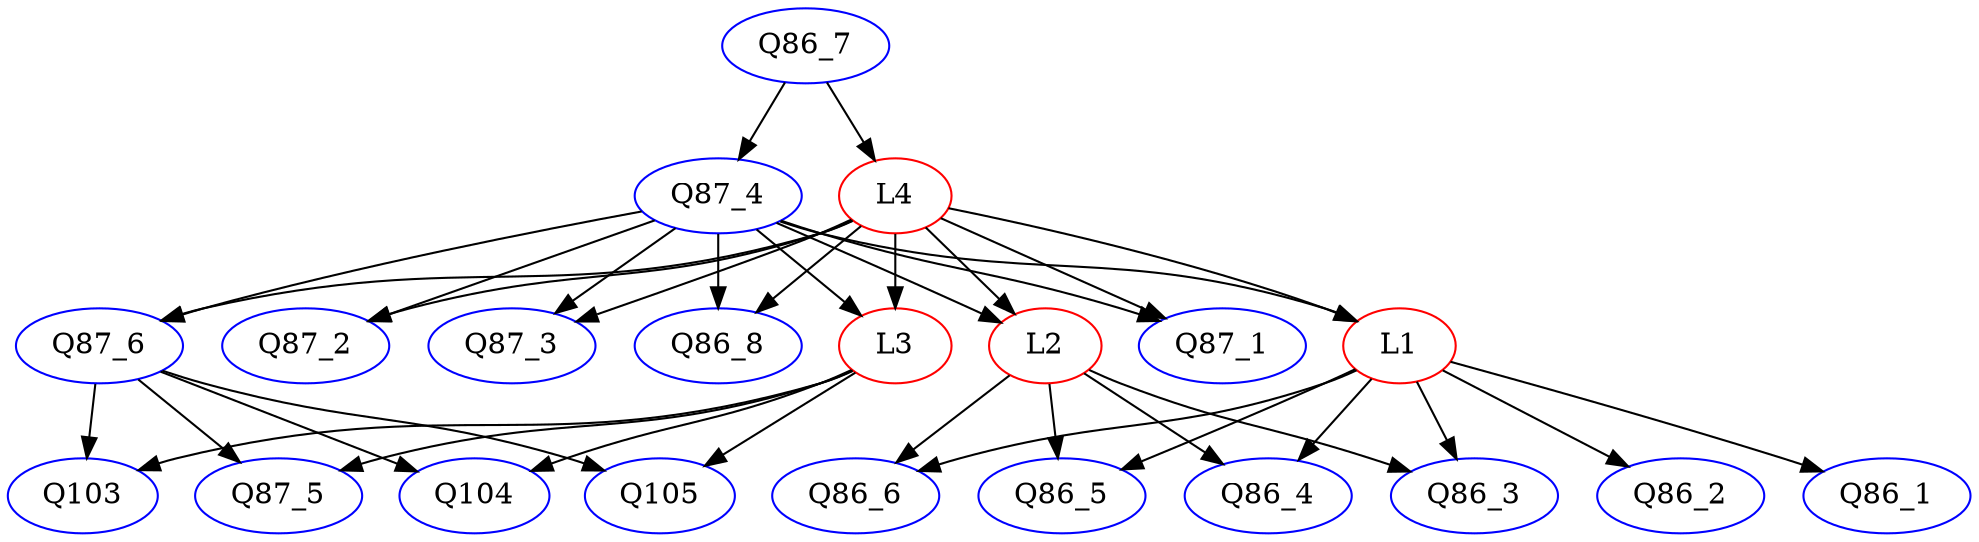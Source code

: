 digraph {
Q86_7 [color = blue]; Q87_3 [color = blue]; Q86_8 [color = blue]; L3 [color = red]; Q86_6 [color = blue]; Q87_1 [color = blue]; L1 [color = red]; Q103 [color = blue]; Q86_2 [color = blue]; Q87_5 [color = blue]; Q86_1 [color = blue]; Q87_6 [color = blue]; Q86_5 [color = blue]; Q87_2 [color = blue]; Q104 [color = blue]; Q86_4 [color = blue]; Q86_3 [color = blue]; L2 [color = red]; Q105 [color = blue]; Q87_4 [color = blue]; L4 [color = red]; 
subgraph Undirected {
edge [dir=none, color=black]
}

subgraph Directed {
edge [color=black]
L4 -> Q87_3
L1 -> Q86_1
L3 -> Q87_5
Q87_4 -> Q87_2
Q87_4 -> Q87_6
L3 -> Q104
L1 -> Q86_2
Q87_4 -> Q86_8
Q87_6 -> Q103
Q87_4 -> Q87_3
Q86_7 -> Q87_4
L4 -> Q87_1
Q86_7 -> L4
L4 -> L3
L1 -> Q86_4
L2 -> Q86_4
Q87_6 -> Q105
L4 -> L2
Q87_4 -> Q87_1
Q87_6 -> Q87_5
L4 -> L1
L1 -> Q86_3
Q87_4 -> L3
L1 -> Q86_6
L2 -> Q86_3
L2 -> Q86_6
L3 -> Q103
Q87_4 -> L2
Q87_6 -> Q104
L1 -> Q86_5
L2 -> Q86_5
Q87_4 -> L1
L4 -> Q87_2
L4 -> Q87_6
L3 -> Q105
L4 -> Q86_8
}

}
